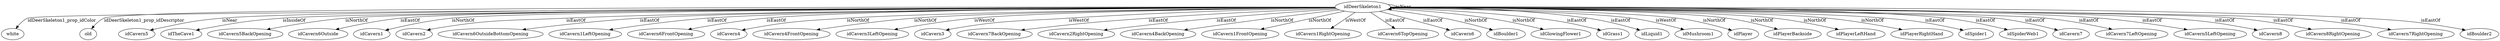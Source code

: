 digraph  {
idDeerSkeleton1 [node_type=entity_node];
white [node_type=property_node];
old [node_type=property_node];
idCavern5 [node_type=entity_node];
idTheCave1 [node_type=entity_node];
idCavern5BackOpening [node_type=entity_node];
idCavern6Outside [node_type=entity_node];
idCavern1 [node_type=entity_node];
idCavern2 [node_type=entity_node];
idCavern6OutsideBottomOpening [node_type=entity_node];
idCavern1LeftOpening [node_type=entity_node];
idCavern6FrontOpening [node_type=entity_node];
idCavern4 [node_type=entity_node];
idCavern4FrontOpening [node_type=entity_node];
idCavern3LeftOpening [node_type=entity_node];
idCavern3 [node_type=entity_node];
idCavern7BackOpening [node_type=entity_node];
idCavern2RightOpening [node_type=entity_node];
idCavern4BackOpening [node_type=entity_node];
idCavern1FrontOpening [node_type=entity_node];
idCavern1RightOpening [node_type=entity_node];
idCavern6TopOpening [node_type=entity_node];
idCavern6 [node_type=entity_node];
idBoulder1 [node_type=entity_node];
idGlowingFlower1 [node_type=entity_node];
idGrass1 [node_type=entity_node];
idLiquid1 [node_type=entity_node];
idMushroom1 [node_type=entity_node];
idPlayer [node_type=entity_node];
idPlayerBackside [node_type=entity_node];
idPlayerLeftHand [node_type=entity_node];
idPlayerRightHand [node_type=entity_node];
idSpider1 [node_type=entity_node];
idSpiderWeb1 [node_type=entity_node];
idCavern7 [node_type=entity_node];
idCavern7LeftOpening [node_type=entity_node];
idCavern5LeftOpening [node_type=entity_node];
idCavern8 [node_type=entity_node];
idCavern8RightOpening [node_type=entity_node];
idCavern7RightOpening [node_type=entity_node];
idBoulder2 [node_type=entity_node];
idDeerSkeleton1 -> white  [edge_type=property, label=idDeerSkeleton1_prop_idColor];
idDeerSkeleton1 -> old  [edge_type=property, label=idDeerSkeleton1_prop_idDescriptor];
idDeerSkeleton1 -> idCavern5  [edge_type=relationship, label=isNear];
idDeerSkeleton1 -> idTheCave1  [edge_type=relationship, label=isInsideOf];
idDeerSkeleton1 -> idDeerSkeleton1  [edge_type=relationship, label=isNear];
idDeerSkeleton1 -> idCavern5BackOpening  [edge_type=relationship, label=isNorthOf];
idDeerSkeleton1 -> idCavern6Outside  [edge_type=relationship, label=isEastOf];
idDeerSkeleton1 -> idCavern1  [edge_type=relationship, label=isNorthOf];
idDeerSkeleton1 -> idCavern2  [edge_type=relationship, label=isEastOf];
idDeerSkeleton1 -> idCavern6OutsideBottomOpening  [edge_type=relationship, label=isEastOf];
idDeerSkeleton1 -> idCavern1LeftOpening  [edge_type=relationship, label=isEastOf];
idDeerSkeleton1 -> idCavern6FrontOpening  [edge_type=relationship, label=isEastOf];
idDeerSkeleton1 -> idCavern4  [edge_type=relationship, label=isNorthOf];
idDeerSkeleton1 -> idCavern4FrontOpening  [edge_type=relationship, label=isNorthOf];
idDeerSkeleton1 -> idCavern3LeftOpening  [edge_type=relationship, label=isWestOf];
idDeerSkeleton1 -> idCavern3  [edge_type=relationship, label=isWestOf];
idDeerSkeleton1 -> idCavern7BackOpening  [edge_type=relationship, label=isEastOf];
idDeerSkeleton1 -> idCavern2RightOpening  [edge_type=relationship, label=isEastOf];
idDeerSkeleton1 -> idCavern4BackOpening  [edge_type=relationship, label=isNorthOf];
idDeerSkeleton1 -> idCavern1FrontOpening  [edge_type=relationship, label=isNorthOf];
idDeerSkeleton1 -> idCavern1RightOpening  [edge_type=relationship, label=isWestOf];
idDeerSkeleton1 -> idCavern6TopOpening  [edge_type=relationship, label=isEastOf];
idDeerSkeleton1 -> idCavern6  [edge_type=relationship, label=isEastOf];
idDeerSkeleton1 -> idBoulder1  [edge_type=relationship, label=isNorthOf];
idDeerSkeleton1 -> idGlowingFlower1  [edge_type=relationship, label=isNorthOf];
idDeerSkeleton1 -> idGrass1  [edge_type=relationship, label=isEastOf];
idDeerSkeleton1 -> idLiquid1  [edge_type=relationship, label=isEastOf];
idDeerSkeleton1 -> idMushroom1  [edge_type=relationship, label=isWestOf];
idDeerSkeleton1 -> idPlayer  [edge_type=relationship, label=isNorthOf];
idDeerSkeleton1 -> idPlayerBackside  [edge_type=relationship, label=isNorthOf];
idDeerSkeleton1 -> idPlayerLeftHand  [edge_type=relationship, label=isNorthOf];
idDeerSkeleton1 -> idPlayerRightHand  [edge_type=relationship, label=isNorthOf];
idDeerSkeleton1 -> idSpider1  [edge_type=relationship, label=isEastOf];
idDeerSkeleton1 -> idSpiderWeb1  [edge_type=relationship, label=isEastOf];
idDeerSkeleton1 -> idCavern7  [edge_type=relationship, label=isEastOf];
idDeerSkeleton1 -> idCavern7LeftOpening  [edge_type=relationship, label=isEastOf];
idDeerSkeleton1 -> idCavern5LeftOpening  [edge_type=relationship, label=isEastOf];
idDeerSkeleton1 -> idCavern8  [edge_type=relationship, label=isEastOf];
idDeerSkeleton1 -> idCavern8RightOpening  [edge_type=relationship, label=isEastOf];
idDeerSkeleton1 -> idCavern7RightOpening  [edge_type=relationship, label=isEastOf];
idDeerSkeleton1 -> idBoulder2  [edge_type=relationship, label=isEastOf];
}
